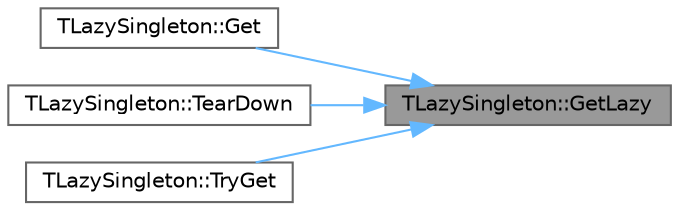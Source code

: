 digraph "TLazySingleton::GetLazy"
{
 // INTERACTIVE_SVG=YES
 // LATEX_PDF_SIZE
  bgcolor="transparent";
  edge [fontname=Helvetica,fontsize=10,labelfontname=Helvetica,labelfontsize=10];
  node [fontname=Helvetica,fontsize=10,shape=box,height=0.2,width=0.4];
  rankdir="RL";
  Node1 [id="Node000001",label="TLazySingleton::GetLazy",height=0.2,width=0.4,color="gray40", fillcolor="grey60", style="filled", fontcolor="black",tooltip=" "];
  Node1 -> Node2 [id="edge1_Node000001_Node000002",dir="back",color="steelblue1",style="solid",tooltip=" "];
  Node2 [id="Node000002",label="TLazySingleton::Get",height=0.2,width=0.4,color="grey40", fillcolor="white", style="filled",URL="$d7/d7a/classTLazySingleton.html#a51670a6172881eb7f9c74e15ed6d3b84",tooltip="Creates singleton once on first call."];
  Node1 -> Node3 [id="edge2_Node000001_Node000003",dir="back",color="steelblue1",style="solid",tooltip=" "];
  Node3 [id="Node000003",label="TLazySingleton::TearDown",height=0.2,width=0.4,color="grey40", fillcolor="white", style="filled",URL="$d7/d7a/classTLazySingleton.html#a2c9cc1bb7a4995eaa2adbe8b9f6cfe58",tooltip="Destroys singleton."];
  Node1 -> Node4 [id="edge3_Node000001_Node000004",dir="back",color="steelblue1",style="solid",tooltip=" "];
  Node4 [id="Node000004",label="TLazySingleton::TryGet",height=0.2,width=0.4,color="grey40", fillcolor="white", style="filled",URL="$d7/d7a/classTLazySingleton.html#a7bd325acc0f37c0537647eb944c1eaf9",tooltip="Get or create singleton unless it's torn down."];
}
